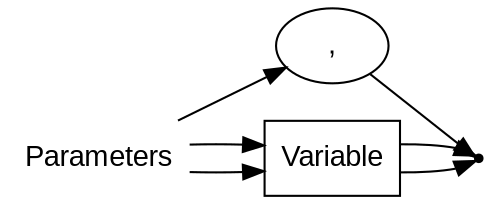 digraph PARAMETERS {
  rankdir=LR;
  node [fontname="Arial"];
  start [label="Parameters" shape=plaintext];
  end [label="" shape=point];
  A [label="," shape=oval];
  B [label="Variable" shape=box];
  start -> B;
  start -> B;
  start -> A;
  A -> end;
  B -> end;
  B -> end;
}